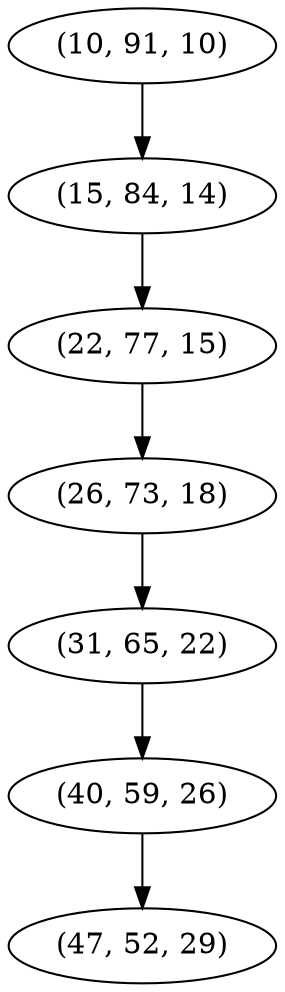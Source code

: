 digraph tree {
    "(10, 91, 10)";
    "(15, 84, 14)";
    "(22, 77, 15)";
    "(26, 73, 18)";
    "(31, 65, 22)";
    "(40, 59, 26)";
    "(47, 52, 29)";
    "(10, 91, 10)" -> "(15, 84, 14)";
    "(15, 84, 14)" -> "(22, 77, 15)";
    "(22, 77, 15)" -> "(26, 73, 18)";
    "(26, 73, 18)" -> "(31, 65, 22)";
    "(31, 65, 22)" -> "(40, 59, 26)";
    "(40, 59, 26)" -> "(47, 52, 29)";
}
